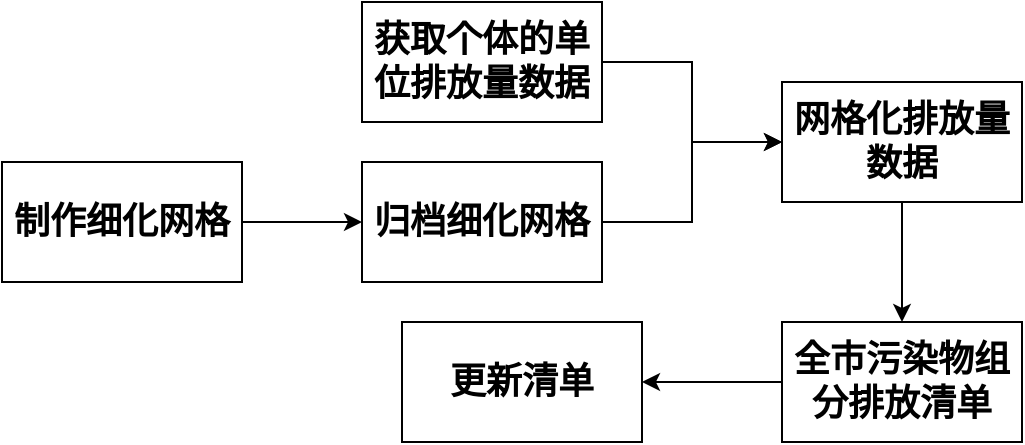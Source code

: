 <mxfile version="13.9.6" type="github">
  <diagram id="C5RBs43oDa-KdzZeNtuy" name="Page-1">
    <mxGraphModel dx="868" dy="482" grid="1" gridSize="10" guides="1" tooltips="1" connect="1" arrows="1" fold="1" page="1" pageScale="1" pageWidth="827" pageHeight="1169" math="0" shadow="0">
      <root>
        <mxCell id="WIyWlLk6GJQsqaUBKTNV-0" />
        <mxCell id="WIyWlLk6GJQsqaUBKTNV-1" parent="WIyWlLk6GJQsqaUBKTNV-0" />
        <mxCell id="xR9NP9QSCdmSCYNPL-sg-16" style="edgeStyle=orthogonalEdgeStyle;rounded=0;orthogonalLoop=1;jettySize=auto;html=1;exitX=1;exitY=0.5;exitDx=0;exitDy=0;entryX=0;entryY=0.5;entryDx=0;entryDy=0;" edge="1" parent="WIyWlLk6GJQsqaUBKTNV-1" source="xR9NP9QSCdmSCYNPL-sg-0" target="xR9NP9QSCdmSCYNPL-sg-2">
          <mxGeometry relative="1" as="geometry" />
        </mxCell>
        <mxCell id="xR9NP9QSCdmSCYNPL-sg-0" value="&lt;b&gt;&lt;font style=&quot;font-size: 18px&quot;&gt;制作细化网格&lt;/font&gt;&lt;/b&gt;" style="rounded=0;whiteSpace=wrap;html=1;" vertex="1" parent="WIyWlLk6GJQsqaUBKTNV-1">
          <mxGeometry x="200" y="240" width="120" height="60" as="geometry" />
        </mxCell>
        <mxCell id="xR9NP9QSCdmSCYNPL-sg-9" style="edgeStyle=orthogonalEdgeStyle;rounded=0;orthogonalLoop=1;jettySize=auto;html=1;exitX=1;exitY=0.5;exitDx=0;exitDy=0;entryX=0;entryY=0.5;entryDx=0;entryDy=0;" edge="1" parent="WIyWlLk6GJQsqaUBKTNV-1" source="xR9NP9QSCdmSCYNPL-sg-2" target="xR9NP9QSCdmSCYNPL-sg-6">
          <mxGeometry relative="1" as="geometry" />
        </mxCell>
        <mxCell id="xR9NP9QSCdmSCYNPL-sg-2" value="&lt;b&gt;&lt;font style=&quot;font-size: 18px&quot;&gt;归档细化网格&lt;/font&gt;&lt;/b&gt;" style="rounded=0;whiteSpace=wrap;html=1;" vertex="1" parent="WIyWlLk6GJQsqaUBKTNV-1">
          <mxGeometry x="380" y="240" width="120" height="60" as="geometry" />
        </mxCell>
        <mxCell id="xR9NP9QSCdmSCYNPL-sg-7" style="edgeStyle=orthogonalEdgeStyle;rounded=0;orthogonalLoop=1;jettySize=auto;html=1;exitX=1;exitY=0.5;exitDx=0;exitDy=0;entryX=0;entryY=0.5;entryDx=0;entryDy=0;" edge="1" parent="WIyWlLk6GJQsqaUBKTNV-1" source="xR9NP9QSCdmSCYNPL-sg-5" target="xR9NP9QSCdmSCYNPL-sg-6">
          <mxGeometry relative="1" as="geometry" />
        </mxCell>
        <mxCell id="xR9NP9QSCdmSCYNPL-sg-5" value="&lt;b&gt;&lt;font style=&quot;font-size: 18px&quot;&gt;获取个体的单位排放量数据&lt;/font&gt;&lt;/b&gt;" style="rounded=0;whiteSpace=wrap;html=1;" vertex="1" parent="WIyWlLk6GJQsqaUBKTNV-1">
          <mxGeometry x="380" y="160" width="120" height="60" as="geometry" />
        </mxCell>
        <mxCell id="xR9NP9QSCdmSCYNPL-sg-12" style="edgeStyle=orthogonalEdgeStyle;rounded=0;orthogonalLoop=1;jettySize=auto;html=1;exitX=0.5;exitY=1;exitDx=0;exitDy=0;" edge="1" parent="WIyWlLk6GJQsqaUBKTNV-1" source="xR9NP9QSCdmSCYNPL-sg-6" target="xR9NP9QSCdmSCYNPL-sg-11">
          <mxGeometry relative="1" as="geometry" />
        </mxCell>
        <mxCell id="xR9NP9QSCdmSCYNPL-sg-6" value="&lt;b&gt;&lt;font style=&quot;font-size: 18px&quot;&gt;网格化排放量数据&lt;/font&gt;&lt;/b&gt;" style="rounded=0;whiteSpace=wrap;html=1;" vertex="1" parent="WIyWlLk6GJQsqaUBKTNV-1">
          <mxGeometry x="590" y="200" width="120" height="60" as="geometry" />
        </mxCell>
        <mxCell id="xR9NP9QSCdmSCYNPL-sg-15" style="edgeStyle=orthogonalEdgeStyle;rounded=0;orthogonalLoop=1;jettySize=auto;html=1;exitX=0;exitY=0.5;exitDx=0;exitDy=0;" edge="1" parent="WIyWlLk6GJQsqaUBKTNV-1" source="xR9NP9QSCdmSCYNPL-sg-11" target="xR9NP9QSCdmSCYNPL-sg-14">
          <mxGeometry relative="1" as="geometry" />
        </mxCell>
        <mxCell id="xR9NP9QSCdmSCYNPL-sg-11" value="&lt;b&gt;&lt;font style=&quot;font-size: 18px&quot;&gt;全市污染物组分排放清单&lt;/font&gt;&lt;/b&gt;" style="rounded=0;whiteSpace=wrap;html=1;" vertex="1" parent="WIyWlLk6GJQsqaUBKTNV-1">
          <mxGeometry x="590" y="320" width="120" height="60" as="geometry" />
        </mxCell>
        <mxCell id="xR9NP9QSCdmSCYNPL-sg-14" value="&lt;b&gt;&lt;font style=&quot;font-size: 18px&quot;&gt;更新清单&lt;/font&gt;&lt;/b&gt;" style="rounded=0;whiteSpace=wrap;html=1;" vertex="1" parent="WIyWlLk6GJQsqaUBKTNV-1">
          <mxGeometry x="400" y="320" width="120" height="60" as="geometry" />
        </mxCell>
      </root>
    </mxGraphModel>
  </diagram>
</mxfile>
